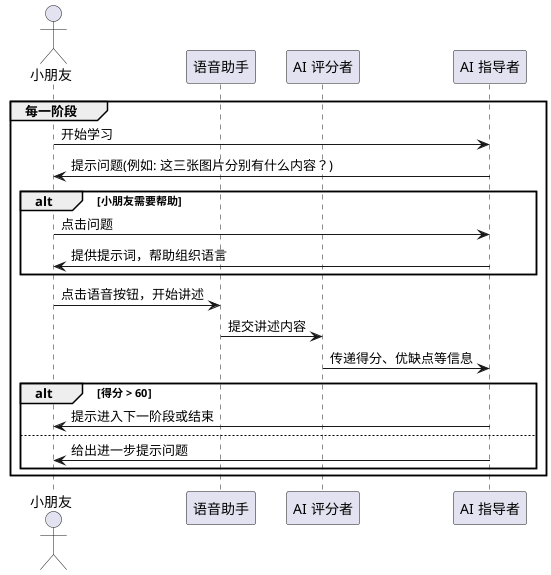 @startuml 阶段内
actor 小朋友
participant "语音助手" as VoiceAssistant
participant "AI 评分者" as AIScorer
participant "AI 指导者" as AIGuide

group 每一阶段
    小朋友 -> AIGuide: 开始学习
    AIGuide -> 小朋友: 提示问题(例如: 这三张图片分别有什么内容？)

    alt 小朋友需要帮助
        小朋友 -> AIGuide: 点击问题
        AIGuide -> 小朋友: 提供提示词，帮助组织语言
    end

    小朋友 -> VoiceAssistant: 点击语音按钮，开始讲述
    VoiceAssistant -> AIScorer: 提交讲述内容
    AIScorer -> AIGuide: 传递得分、优缺点等信息
    alt 得分 > 60
        AIGuide -> 小朋友: 提示进入下一阶段或结束
    else
        AIGuide -> 小朋友: 给出进一步提示问题
    end
end

@enduml

@startuml 登录选择
actor 小朋友
participant "LoginController" as 控制器
participant "UserService" as 用户服务
participant "PasswordEncoder" as 密码加密服务
participant "JWTService" as JWT服务
database "Database" as 数据库

alt 小朋友已注册
    小朋友 -> 控制器: 输入账号和密码
    控制器 -> 用户服务: 校验用户是否存在
    用户服务 -> 数据库: 查询用户信息
    数据库 -> 用户服务: 返回用户信息
    用户服务 -> 密码加密服务: 验证密码(bcrypt)
    alt 验证通过
        用户服务 -> JWT服务: 生成JWT
        JWT服务 -> 控制器: 返回JWT令牌
        控制器 -> 小朋友: 登录成功, 返回主界面
    else 验证失败
        控制器 -> 小朋友: 提示登录失败
        小朋友 -> 控制器: 结束操作
    end
else 未注册
    控制器 -> 小朋友: 提示需要注册
    小朋友 -> 控制器: 提交注册信息
    控制器 -> 用户服务: 检查是否已有账号
    用户服务 -> 数据库: 查询用户信息
    数据库 -> 用户服务: 无记录, 允许注册
    用户服务 -> 密码加密服务: 加密密码(bcrypt)
    用户服务 -> 数据库: 保存用户信息
    用户服务 -> JWT服务: 生成JWT
    JWT服务 -> 控制器: 返回JWT令牌
    控制器 -> 小朋友: 注册成功, 自动登录, 返回主界面
end

控制器 -> 小朋友: 显示任务选择界面
小朋友 -> 控制器: 选择任务 (指导学习或测试评分)

alt 选择指导学习
    控制器 -> 小朋友: 进入指导学习模式
else 选择测试评分
    控制器 -> 小朋友: 进入测试评分模式
end

控制器 -> 小朋友: 开始任务
小朋友 -> 控制器: 任务进行中
@enduml
